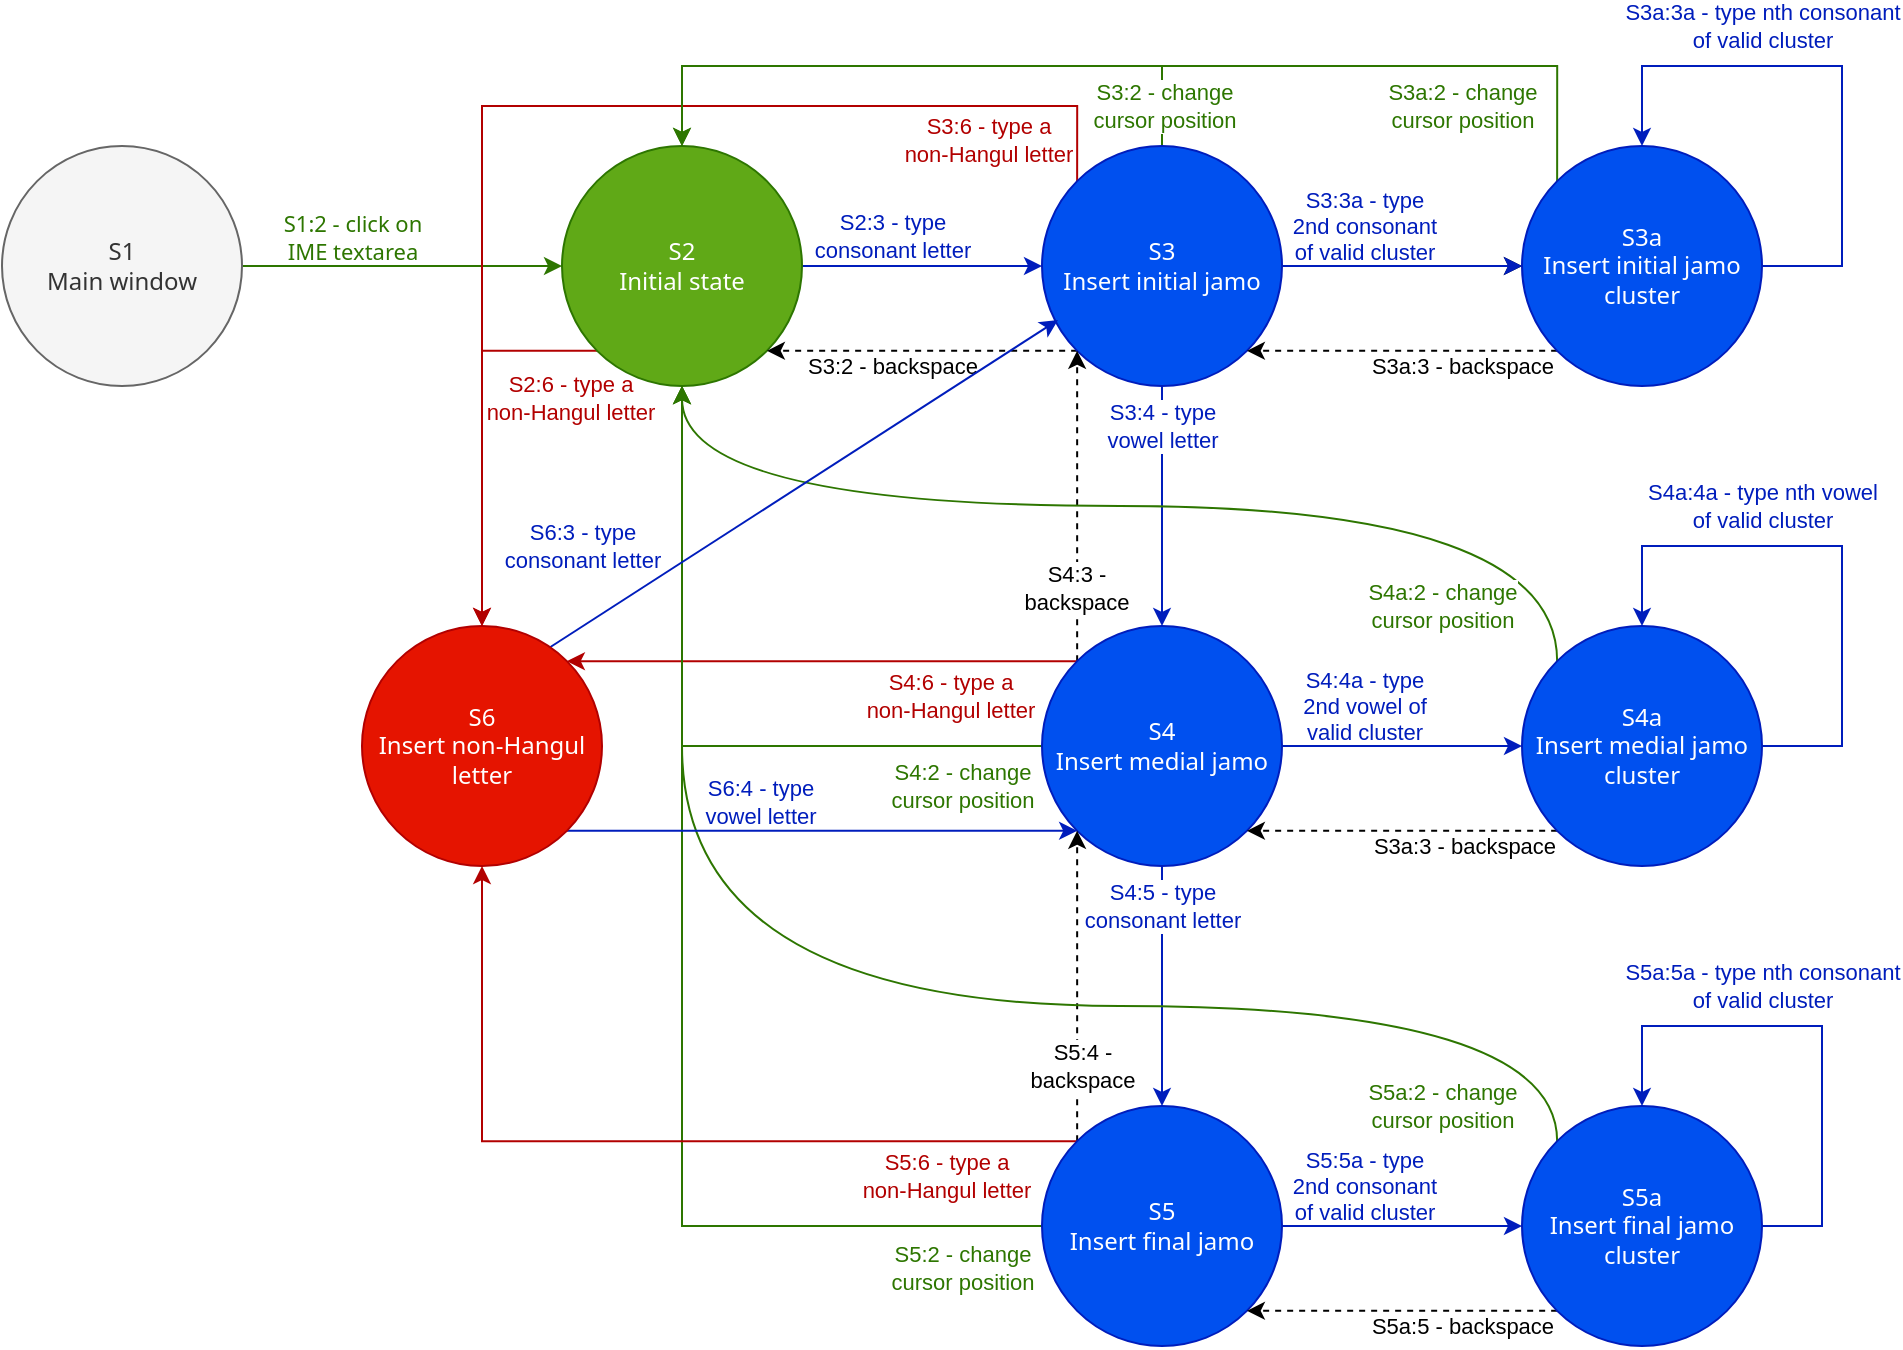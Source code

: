 <mxfile version="14.1.8" type="device"><diagram id="rKb8r46YehMUoEpJIASv" name="Page-1"><mxGraphModel dx="1097" dy="689" grid="1" gridSize="10" guides="1" tooltips="1" connect="1" arrows="1" fold="1" page="1" pageScale="1" pageWidth="850" pageHeight="1100" math="0" shadow="0"><root><mxCell id="0"/><mxCell id="1" parent="0"/><mxCell id="NOtApoGnPJet471CuLLH-6" style="edgeStyle=orthogonalEdgeStyle;rounded=0;orthogonalLoop=1;jettySize=auto;html=1;entryX=0;entryY=0.5;entryDx=0;entryDy=0;fontFamily=Noto Sans;fillColor=#60a917;strokeColor=#2D7600;" parent="1" source="NOtApoGnPJet471CuLLH-1" target="NOtApoGnPJet471CuLLH-2" edge="1"><mxGeometry relative="1" as="geometry"/></mxCell><mxCell id="NOtApoGnPJet471CuLLH-7" value="&lt;div style=&quot;font-size: 11px&quot;&gt;S1:2 - click on&lt;/div&gt;&lt;div style=&quot;font-size: 11px&quot;&gt;IME textarea&lt;/div&gt;" style="edgeLabel;html=1;align=center;verticalAlign=middle;resizable=0;points=[];fontFamily=Noto Sans;fontSize=11;fontColor=#2D7600;" parent="NOtApoGnPJet471CuLLH-6" vertex="1" connectable="0"><mxGeometry x="-0.25" y="-1" relative="1" as="geometry"><mxPoint x="-5.33" y="-16" as="offset"/></mxGeometry></mxCell><mxCell id="NOtApoGnPJet471CuLLH-1" value="&lt;div&gt;S1&lt;/div&gt;&lt;div&gt;Main window&lt;br&gt;&lt;/div&gt;" style="ellipse;whiteSpace=wrap;html=1;fontFamily=Noto Sans;fillColor=#f5f5f5;strokeColor=#666666;fontColor=#333333;" parent="1" vertex="1"><mxGeometry x="120" y="240" width="120" height="120" as="geometry"/></mxCell><mxCell id="g5cSXssEdC2EU0m8cNdf-4" style="edgeStyle=orthogonalEdgeStyle;rounded=0;orthogonalLoop=1;jettySize=auto;html=1;entryX=0;entryY=0.5;entryDx=0;entryDy=0;exitX=1;exitY=0.5;exitDx=0;exitDy=0;fillColor=#0050ef;strokeColor=#001DBC;" parent="1" source="NOtApoGnPJet471CuLLH-2" target="g5cSXssEdC2EU0m8cNdf-1" edge="1"><mxGeometry relative="1" as="geometry"/></mxCell><mxCell id="jqqnnTSpfaEs1xqqQU62-4" style="rounded=0;orthogonalLoop=1;jettySize=auto;html=1;exitX=0;exitY=1;exitDx=0;exitDy=0;entryX=0.5;entryY=0;entryDx=0;entryDy=0;edgeStyle=orthogonalEdgeStyle;fillColor=#e51400;strokeColor=#B20000;fontColor=#B20000;" edge="1" parent="1" source="NOtApoGnPJet471CuLLH-2" target="jqqnnTSpfaEs1xqqQU62-1"><mxGeometry relative="1" as="geometry"><Array as="points"><mxPoint x="360" y="342"/></Array></mxGeometry></mxCell><mxCell id="jqqnnTSpfaEs1xqqQU62-7" value="S2:6 - type a&lt;br&gt;non-Hangul letter" style="edgeLabel;html=1;align=center;verticalAlign=middle;resizable=0;points=[];fontColor=#B20000;" vertex="1" connectable="0" parent="jqqnnTSpfaEs1xqqQU62-4"><mxGeometry x="-0.202" y="-2" relative="1" as="geometry"><mxPoint x="46" y="2.51" as="offset"/></mxGeometry></mxCell><mxCell id="NOtApoGnPJet471CuLLH-2" value="&lt;div&gt;S2&lt;/div&gt;&lt;div&gt;Initial state&lt;br&gt;&lt;/div&gt;" style="ellipse;whiteSpace=wrap;html=1;fontFamily=Noto Sans;fillColor=#60a917;strokeColor=#2D7600;fontColor=#ffffff;" parent="1" vertex="1"><mxGeometry x="400" y="240" width="120" height="120" as="geometry"/></mxCell><mxCell id="g5cSXssEdC2EU0m8cNdf-8" style="edgeStyle=orthogonalEdgeStyle;rounded=0;orthogonalLoop=1;jettySize=auto;html=1;entryX=0.5;entryY=0;entryDx=0;entryDy=0;fontSize=11;fillColor=#0050ef;strokeColor=#001DBC;" parent="1" source="g5cSXssEdC2EU0m8cNdf-1" target="g5cSXssEdC2EU0m8cNdf-2" edge="1"><mxGeometry relative="1" as="geometry"/></mxCell><mxCell id="g5cSXssEdC2EU0m8cNdf-9" value="S3:4 - type&lt;br&gt;vowel letter" style="edgeLabel;html=1;align=center;verticalAlign=middle;resizable=0;points=[];fontSize=11;fontColor=#001DBC;" parent="g5cSXssEdC2EU0m8cNdf-8" vertex="1" connectable="0"><mxGeometry x="0.217" relative="1" as="geometry"><mxPoint y="-53.1" as="offset"/></mxGeometry></mxCell><mxCell id="g5cSXssEdC2EU0m8cNdf-13" style="edgeStyle=orthogonalEdgeStyle;rounded=0;orthogonalLoop=1;jettySize=auto;html=1;entryX=0;entryY=0.5;entryDx=0;entryDy=0;fontSize=11;exitX=1;exitY=0.5;exitDx=0;exitDy=0;" parent="1" source="g5cSXssEdC2EU0m8cNdf-1" target="g5cSXssEdC2EU0m8cNdf-12" edge="1"><mxGeometry relative="1" as="geometry"/></mxCell><mxCell id="g5cSXssEdC2EU0m8cNdf-16" style="edgeStyle=orthogonalEdgeStyle;rounded=0;orthogonalLoop=1;jettySize=auto;html=1;fontSize=11;exitX=0;exitY=1;exitDx=0;exitDy=0;entryX=1;entryY=1;entryDx=0;entryDy=0;dashed=1;" parent="1" source="g5cSXssEdC2EU0m8cNdf-1" target="NOtApoGnPJet471CuLLH-2" edge="1"><mxGeometry relative="1" as="geometry"><mxPoint x="540" y="326" as="targetPoint"/></mxGeometry></mxCell><mxCell id="g5cSXssEdC2EU0m8cNdf-17" value="S3:2 - backspace" style="edgeLabel;html=1;align=center;verticalAlign=middle;resizable=0;points=[];fontSize=11;labelBackgroundColor=none;" parent="g5cSXssEdC2EU0m8cNdf-16" vertex="1" connectable="0"><mxGeometry x="0.262" relative="1" as="geometry"><mxPoint x="4.76" y="7.57" as="offset"/></mxGeometry></mxCell><mxCell id="lQLnOx0DMbVK0Zc87kG1-1" style="edgeStyle=orthogonalEdgeStyle;rounded=0;orthogonalLoop=1;jettySize=auto;html=1;entryX=0.5;entryY=0;entryDx=0;entryDy=0;fillColor=#60a917;strokeColor=#2D7600;" parent="1" source="g5cSXssEdC2EU0m8cNdf-1" target="NOtApoGnPJet471CuLLH-2" edge="1"><mxGeometry relative="1" as="geometry"><Array as="points"><mxPoint x="700" y="200"/><mxPoint x="460" y="200"/></Array></mxGeometry></mxCell><mxCell id="lQLnOx0DMbVK0Zc87kG1-2" value="S3:2 - change&lt;br&gt;cursor position" style="edgeLabel;html=1;align=center;verticalAlign=middle;resizable=0;points=[];labelBackgroundColor=#ffffff;fontColor=#2D7600;" parent="lQLnOx0DMbVK0Zc87kG1-1" vertex="1" connectable="0"><mxGeometry x="-0.236" y="-4" relative="1" as="geometry"><mxPoint x="82.73" y="23.93" as="offset"/></mxGeometry></mxCell><mxCell id="jqqnnTSpfaEs1xqqQU62-10" style="rounded=0;orthogonalLoop=1;jettySize=auto;html=1;exitX=0;exitY=0;exitDx=0;exitDy=0;entryX=0.5;entryY=0;entryDx=0;entryDy=0;fillColor=#e51400;strokeColor=#B20000;edgeStyle=orthogonalEdgeStyle;fontColor=#B20000;" edge="1" parent="1" source="g5cSXssEdC2EU0m8cNdf-1" target="jqqnnTSpfaEs1xqqQU62-1"><mxGeometry relative="1" as="geometry"><Array as="points"><mxPoint x="658" y="220"/><mxPoint x="360" y="220"/></Array></mxGeometry></mxCell><mxCell id="jqqnnTSpfaEs1xqqQU62-11" value="S3:6 - type a&lt;br&gt;non-Hangul letter" style="edgeLabel;html=1;align=center;verticalAlign=middle;resizable=0;points=[];labelBackgroundColor=none;fontColor=#B20000;" vertex="1" connectable="0" parent="jqqnnTSpfaEs1xqqQU62-10"><mxGeometry x="-0.472" y="-2" relative="1" as="geometry"><mxPoint x="74.9" y="18.79" as="offset"/></mxGeometry></mxCell><mxCell id="g5cSXssEdC2EU0m8cNdf-1" value="&lt;div&gt;S3&lt;/div&gt;&lt;div&gt;Insert initial jamo&lt;br&gt;&lt;/div&gt;" style="ellipse;whiteSpace=wrap;html=1;fontFamily=Noto Sans;fillColor=#0050ef;strokeColor=#001DBC;fontColor=#ffffff;" parent="1" vertex="1"><mxGeometry x="640" y="240" width="120" height="120" as="geometry"/></mxCell><mxCell id="g5cSXssEdC2EU0m8cNdf-10" style="edgeStyle=orthogonalEdgeStyle;rounded=0;orthogonalLoop=1;jettySize=auto;html=1;entryX=0.5;entryY=0;entryDx=0;entryDy=0;fontSize=11;fillColor=#0050ef;strokeColor=#001DBC;" parent="1" source="g5cSXssEdC2EU0m8cNdf-2" target="g5cSXssEdC2EU0m8cNdf-3" edge="1"><mxGeometry relative="1" as="geometry"/></mxCell><mxCell id="g5cSXssEdC2EU0m8cNdf-11" value="S4:5 - type&lt;br&gt;consonant letter" style="edgeLabel;html=1;align=center;verticalAlign=middle;resizable=0;points=[];fontSize=11;fontColor=#001DBC;" parent="g5cSXssEdC2EU0m8cNdf-10" vertex="1" connectable="0"><mxGeometry x="-0.267" relative="1" as="geometry"><mxPoint y="-24" as="offset"/></mxGeometry></mxCell><mxCell id="g5cSXssEdC2EU0m8cNdf-20" style="edgeStyle=orthogonalEdgeStyle;rounded=0;orthogonalLoop=1;jettySize=auto;html=1;exitX=0;exitY=0;exitDx=0;exitDy=0;entryX=0;entryY=1;entryDx=0;entryDy=0;fontSize=11;dashed=1;" parent="1" source="g5cSXssEdC2EU0m8cNdf-2" target="g5cSXssEdC2EU0m8cNdf-1" edge="1"><mxGeometry relative="1" as="geometry"/></mxCell><mxCell id="g5cSXssEdC2EU0m8cNdf-21" value="S4:3 -&lt;br&gt;backspace" style="edgeLabel;html=1;align=center;verticalAlign=middle;resizable=0;points=[];fontSize=11;" parent="g5cSXssEdC2EU0m8cNdf-20" vertex="1" connectable="0"><mxGeometry x="0.302" y="1" relative="1" as="geometry"><mxPoint y="63.76" as="offset"/></mxGeometry></mxCell><mxCell id="g5cSXssEdC2EU0m8cNdf-26" style="edgeStyle=orthogonalEdgeStyle;rounded=0;orthogonalLoop=1;jettySize=auto;html=1;entryX=0;entryY=0.5;entryDx=0;entryDy=0;fontSize=11;fillColor=#0050ef;strokeColor=#001DBC;" parent="1" source="g5cSXssEdC2EU0m8cNdf-2" target="g5cSXssEdC2EU0m8cNdf-25" edge="1"><mxGeometry relative="1" as="geometry"/></mxCell><mxCell id="g5cSXssEdC2EU0m8cNdf-28" value="S4:4a - type&lt;br&gt;2nd vowel of&lt;br&gt;valid cluster" style="edgeLabel;html=1;align=center;verticalAlign=middle;resizable=0;points=[];fontSize=11;labelBackgroundColor=none;fontColor=#001DBC;" parent="g5cSXssEdC2EU0m8cNdf-26" vertex="1" connectable="0"><mxGeometry x="-0.304" y="1" relative="1" as="geometry"><mxPoint x="-1.33" y="-19" as="offset"/></mxGeometry></mxCell><mxCell id="zlm8R96Ni3rnyW1kGE94-1" style="edgeStyle=orthogonalEdgeStyle;rounded=0;orthogonalLoop=1;jettySize=auto;html=1;entryX=0.5;entryY=1;entryDx=0;entryDy=0;fillColor=#60a917;strokeColor=#2D7600;" parent="1" source="g5cSXssEdC2EU0m8cNdf-2" target="NOtApoGnPJet471CuLLH-2" edge="1"><mxGeometry relative="1" as="geometry"/></mxCell><mxCell id="zlm8R96Ni3rnyW1kGE94-4" value="S4:2 - change&lt;br&gt;cursor position" style="edgeLabel;html=1;align=center;verticalAlign=middle;resizable=0;points=[];fontColor=#2D7600;" parent="zlm8R96Ni3rnyW1kGE94-1" vertex="1" connectable="0"><mxGeometry x="-0.393" y="-3" relative="1" as="geometry"><mxPoint x="69.33" y="22.93" as="offset"/></mxGeometry></mxCell><mxCell id="jqqnnTSpfaEs1xqqQU62-5" style="edgeStyle=none;rounded=0;orthogonalLoop=1;jettySize=auto;html=1;exitX=0;exitY=0;exitDx=0;exitDy=0;entryX=1;entryY=0;entryDx=0;entryDy=0;fillColor=#e51400;strokeColor=#B20000;fontColor=#B20000;" edge="1" parent="1" source="g5cSXssEdC2EU0m8cNdf-2" target="jqqnnTSpfaEs1xqqQU62-1"><mxGeometry relative="1" as="geometry"/></mxCell><mxCell id="jqqnnTSpfaEs1xqqQU62-6" value="&lt;span&gt;S4:6 - type a&lt;br&gt;&lt;/span&gt;&lt;span&gt;non-Hangul letter&lt;/span&gt;" style="edgeLabel;html=1;align=center;verticalAlign=middle;resizable=0;points=[];labelBackgroundColor=none;fontColor=#B20000;" vertex="1" connectable="0" parent="jqqnnTSpfaEs1xqqQU62-5"><mxGeometry x="-0.214" y="3" relative="1" as="geometry"><mxPoint x="36.71" y="14.57" as="offset"/></mxGeometry></mxCell><mxCell id="g5cSXssEdC2EU0m8cNdf-2" value="&lt;div&gt;S4&lt;/div&gt;&lt;div&gt;Insert medial jamo&lt;br&gt;&lt;/div&gt;" style="ellipse;whiteSpace=wrap;html=1;fontFamily=Noto Sans;fillColor=#0050ef;strokeColor=#001DBC;fontColor=#ffffff;" parent="1" vertex="1"><mxGeometry x="640" y="480" width="120" height="120" as="geometry"/></mxCell><mxCell id="zlm8R96Ni3rnyW1kGE94-7" style="edgeStyle=orthogonalEdgeStyle;rounded=0;orthogonalLoop=1;jettySize=auto;html=1;fillColor=#60a917;strokeColor=#2D7600;" parent="1" source="g5cSXssEdC2EU0m8cNdf-3" target="NOtApoGnPJet471CuLLH-2" edge="1"><mxGeometry relative="1" as="geometry"><mxPoint x="520" y="780" as="targetPoint"/></mxGeometry></mxCell><mxCell id="zlm8R96Ni3rnyW1kGE94-8" value="S5:2 - change&lt;br&gt;cursor position" style="edgeLabel;html=1;align=center;verticalAlign=middle;resizable=0;points=[];labelBackgroundColor=none;fontColor=#2D7600;" parent="zlm8R96Ni3rnyW1kGE94-7" vertex="1" connectable="0"><mxGeometry x="0.244" y="-9" relative="1" as="geometry"><mxPoint x="131" y="213.27" as="offset"/></mxGeometry></mxCell><mxCell id="zlm8R96Ni3rnyW1kGE94-10" style="edgeStyle=orthogonalEdgeStyle;rounded=0;orthogonalLoop=1;jettySize=auto;html=1;entryX=0;entryY=0.5;entryDx=0;entryDy=0;fillColor=#0050ef;strokeColor=#001DBC;" parent="1" source="g5cSXssEdC2EU0m8cNdf-3" target="zlm8R96Ni3rnyW1kGE94-9" edge="1"><mxGeometry relative="1" as="geometry"/></mxCell><mxCell id="zlm8R96Ni3rnyW1kGE94-11" value="S5:5a - type&lt;br&gt;2nd consonant&lt;br&gt;of valid cluster" style="edgeLabel;html=1;align=center;verticalAlign=middle;resizable=0;points=[];labelBackgroundColor=none;fontColor=#001DBC;" parent="zlm8R96Ni3rnyW1kGE94-10" vertex="1" connectable="0"><mxGeometry x="0.2" y="5" relative="1" as="geometry"><mxPoint x="-31.43" y="-15" as="offset"/></mxGeometry></mxCell><mxCell id="zlm8R96Ni3rnyW1kGE94-12" style="edgeStyle=orthogonalEdgeStyle;rounded=0;orthogonalLoop=1;jettySize=auto;html=1;exitX=0;exitY=0;exitDx=0;exitDy=0;entryX=0;entryY=1;entryDx=0;entryDy=0;dashed=1;" parent="1" source="g5cSXssEdC2EU0m8cNdf-3" target="g5cSXssEdC2EU0m8cNdf-2" edge="1"><mxGeometry relative="1" as="geometry"/></mxCell><mxCell id="zlm8R96Ni3rnyW1kGE94-14" value="S5:4 -&lt;br&gt;backspace" style="edgeLabel;html=1;align=center;verticalAlign=middle;resizable=0;points=[];" parent="zlm8R96Ni3rnyW1kGE94-12" vertex="1" connectable="0"><mxGeometry x="-0.294" y="-2" relative="1" as="geometry"><mxPoint y="17.09" as="offset"/></mxGeometry></mxCell><mxCell id="jqqnnTSpfaEs1xqqQU62-2" style="edgeStyle=orthogonalEdgeStyle;rounded=0;orthogonalLoop=1;jettySize=auto;html=1;exitX=0;exitY=0;exitDx=0;exitDy=0;fillColor=#e51400;strokeColor=#B20000;" edge="1" parent="1" source="g5cSXssEdC2EU0m8cNdf-3" target="jqqnnTSpfaEs1xqqQU62-1"><mxGeometry relative="1" as="geometry"/></mxCell><mxCell id="jqqnnTSpfaEs1xqqQU62-3" value="&lt;span&gt;S5:6 - type a&lt;br&gt;&lt;/span&gt;&lt;span&gt;non-Hangul letter&lt;/span&gt;" style="edgeLabel;html=1;align=center;verticalAlign=middle;resizable=0;points=[];labelBackgroundColor=none;fontColor=#B20000;" vertex="1" connectable="0" parent="jqqnnTSpfaEs1xqqQU62-2"><mxGeometry x="-0.701" y="5" relative="1" as="geometry"><mxPoint x="-0.43" y="12.58" as="offset"/></mxGeometry></mxCell><mxCell id="g5cSXssEdC2EU0m8cNdf-3" value="&lt;div&gt;S5&lt;/div&gt;&lt;div&gt;Insert final jamo&lt;br&gt;&lt;/div&gt;" style="ellipse;whiteSpace=wrap;html=1;fontFamily=Noto Sans;fillColor=#0050ef;strokeColor=#001DBC;fontColor=#ffffff;" parent="1" vertex="1"><mxGeometry x="640" y="720" width="120" height="120" as="geometry"/></mxCell><mxCell id="g5cSXssEdC2EU0m8cNdf-5" value="S2:3 - type&lt;br&gt;consonant letter" style="text;html=1;align=center;verticalAlign=middle;resizable=0;points=[];autosize=1;fontSize=11;fontColor=#001DBC;" parent="1" vertex="1"><mxGeometry x="520" y="270" width="90" height="30" as="geometry"/></mxCell><mxCell id="g5cSXssEdC2EU0m8cNdf-18" style="edgeStyle=orthogonalEdgeStyle;rounded=0;orthogonalLoop=1;jettySize=auto;html=1;entryX=1;entryY=1;entryDx=0;entryDy=0;fontSize=11;exitX=0;exitY=1;exitDx=0;exitDy=0;dashed=1;" parent="1" source="g5cSXssEdC2EU0m8cNdf-12" target="g5cSXssEdC2EU0m8cNdf-1" edge="1"><mxGeometry relative="1" as="geometry"><mxPoint x="882" y="323" as="sourcePoint"/></mxGeometry></mxCell><mxCell id="g5cSXssEdC2EU0m8cNdf-19" value="S3a:3 - backspace" style="edgeLabel;html=1;align=center;verticalAlign=middle;resizable=0;points=[];fontSize=11;labelBackgroundColor=none;" parent="g5cSXssEdC2EU0m8cNdf-18" vertex="1" connectable="0"><mxGeometry x="0.185" y="-1" relative="1" as="geometry"><mxPoint x="44.43" y="8.21" as="offset"/></mxGeometry></mxCell><mxCell id="g5cSXssEdC2EU0m8cNdf-23" style="edgeStyle=orthogonalEdgeStyle;rounded=0;orthogonalLoop=1;jettySize=auto;html=1;fontSize=11;exitX=1;exitY=0.5;exitDx=0;exitDy=0;entryX=0.5;entryY=0;entryDx=0;entryDy=0;fillColor=#0050ef;strokeColor=#001DBC;" parent="1" source="g5cSXssEdC2EU0m8cNdf-12" target="g5cSXssEdC2EU0m8cNdf-12" edge="1"><mxGeometry relative="1" as="geometry"><mxPoint x="880" y="160" as="targetPoint"/><mxPoint x="1030" y="340" as="sourcePoint"/><Array as="points"><mxPoint x="1040" y="300"/><mxPoint x="1040" y="200"/><mxPoint x="940" y="200"/></Array></mxGeometry></mxCell><mxCell id="g5cSXssEdC2EU0m8cNdf-24" value="S3a:3a - type nth consonant&lt;br&gt;of valid cluster" style="edgeLabel;html=1;align=center;verticalAlign=middle;resizable=0;points=[];fontSize=11;labelBackgroundColor=none;fontColor=#001DBC;" parent="g5cSXssEdC2EU0m8cNdf-23" vertex="1" connectable="0"><mxGeometry x="-0.155" y="-3" relative="1" as="geometry"><mxPoint x="-43.03" y="-42.14" as="offset"/></mxGeometry></mxCell><mxCell id="lQLnOx0DMbVK0Zc87kG1-3" style="edgeStyle=orthogonalEdgeStyle;rounded=0;orthogonalLoop=1;jettySize=auto;html=1;exitX=0;exitY=0;exitDx=0;exitDy=0;entryX=0.5;entryY=0;entryDx=0;entryDy=0;fillColor=#60a917;strokeColor=#2D7600;" parent="1" source="g5cSXssEdC2EU0m8cNdf-12" target="NOtApoGnPJet471CuLLH-2" edge="1"><mxGeometry relative="1" as="geometry"><Array as="points"><mxPoint x="898" y="200"/><mxPoint x="460" y="200"/></Array></mxGeometry></mxCell><mxCell id="lQLnOx0DMbVK0Zc87kG1-4" value="S3a:2 - change&lt;br&gt;cursor position" style="edgeLabel;html=1;align=center;verticalAlign=middle;resizable=0;points=[];fontColor=#2D7600;" parent="lQLnOx0DMbVK0Zc87kG1-3" vertex="1" connectable="0"><mxGeometry x="-0.367" y="-12" relative="1" as="geometry"><mxPoint x="64.23" y="31.93" as="offset"/></mxGeometry></mxCell><mxCell id="g5cSXssEdC2EU0m8cNdf-12" value="&lt;div&gt;S3a&lt;/div&gt;&lt;div&gt;Insert initial jamo cluster&lt;br&gt;&lt;/div&gt;" style="ellipse;whiteSpace=wrap;html=1;fontFamily=Noto Sans;fillColor=#0050ef;strokeColor=#001DBC;fontColor=#ffffff;" parent="1" vertex="1"><mxGeometry x="880" y="240" width="120" height="120" as="geometry"/></mxCell><mxCell id="g5cSXssEdC2EU0m8cNdf-27" style="edgeStyle=orthogonalEdgeStyle;rounded=0;orthogonalLoop=1;jettySize=auto;html=1;exitX=0;exitY=1;exitDx=0;exitDy=0;entryX=1;entryY=1;entryDx=0;entryDy=0;fontSize=11;dashed=1;" parent="1" source="g5cSXssEdC2EU0m8cNdf-25" target="g5cSXssEdC2EU0m8cNdf-2" edge="1"><mxGeometry relative="1" as="geometry"/></mxCell><mxCell id="g5cSXssEdC2EU0m8cNdf-29" value="S3a:3 - backspace" style="edgeLabel;html=1;align=center;verticalAlign=middle;resizable=0;points=[];fontSize=11;" parent="g5cSXssEdC2EU0m8cNdf-27" vertex="1" connectable="0"><mxGeometry x="0.315" relative="1" as="geometry"><mxPoint x="55.09" y="7.57" as="offset"/></mxGeometry></mxCell><mxCell id="g5cSXssEdC2EU0m8cNdf-30" style="edgeStyle=orthogonalEdgeStyle;rounded=0;orthogonalLoop=1;jettySize=auto;html=1;fontSize=11;exitX=1;exitY=0.5;exitDx=0;exitDy=0;entryX=0.5;entryY=0;entryDx=0;entryDy=0;fillColor=#0050ef;strokeColor=#001DBC;" parent="1" source="g5cSXssEdC2EU0m8cNdf-25" target="g5cSXssEdC2EU0m8cNdf-25" edge="1"><mxGeometry relative="1" as="geometry"><mxPoint x="910" y="440" as="targetPoint"/><Array as="points"><mxPoint x="1040" y="540"/><mxPoint x="1040" y="440"/><mxPoint x="940" y="440"/></Array></mxGeometry></mxCell><mxCell id="zlm8R96Ni3rnyW1kGE94-5" value="S4a:4a - type nth vowel&lt;br&gt;of valid cluster" style="edgeLabel;html=1;align=center;verticalAlign=middle;resizable=0;points=[];fontColor=#001DBC;" parent="g5cSXssEdC2EU0m8cNdf-30" vertex="1" connectable="0"><mxGeometry x="0.515" y="-9" relative="1" as="geometry"><mxPoint x="32" y="-11.07" as="offset"/></mxGeometry></mxCell><mxCell id="zlm8R96Ni3rnyW1kGE94-2" style="edgeStyle=orthogonalEdgeStyle;rounded=0;orthogonalLoop=1;jettySize=auto;html=1;exitX=0;exitY=0;exitDx=0;exitDy=0;entryX=0.5;entryY=1;entryDx=0;entryDy=0;fillColor=#60a917;strokeColor=#2D7600;curved=1;" parent="1" source="g5cSXssEdC2EU0m8cNdf-25" target="NOtApoGnPJet471CuLLH-2" edge="1"><mxGeometry relative="1" as="geometry"><Array as="points"><mxPoint x="898" y="420"/><mxPoint x="460" y="420"/></Array></mxGeometry></mxCell><mxCell id="zlm8R96Ni3rnyW1kGE94-3" value="S4a:2 - change&lt;br&gt;cursor position" style="edgeLabel;html=1;align=center;verticalAlign=middle;resizable=0;points=[];fontColor=#2D7600;" parent="zlm8R96Ni3rnyW1kGE94-2" vertex="1" connectable="0"><mxGeometry x="0.49" y="6" relative="1" as="geometry"><mxPoint x="293.32" y="43.95" as="offset"/></mxGeometry></mxCell><mxCell id="g5cSXssEdC2EU0m8cNdf-25" value="&lt;div&gt;S4a&lt;/div&gt;&lt;div&gt;Insert medial jamo cluster&lt;br&gt;&lt;/div&gt;" style="ellipse;whiteSpace=wrap;html=1;fontFamily=Noto Sans;fillColor=#0050ef;strokeColor=#001DBC;fontColor=#ffffff;" parent="1" vertex="1"><mxGeometry x="880" y="480" width="120" height="120" as="geometry"/></mxCell><mxCell id="zlm8R96Ni3rnyW1kGE94-15" style="edgeStyle=orthogonalEdgeStyle;rounded=0;orthogonalLoop=1;jettySize=auto;html=1;exitX=1;exitY=0.5;exitDx=0;exitDy=0;entryX=0.5;entryY=0;entryDx=0;entryDy=0;fillColor=#0050ef;strokeColor=#001DBC;" parent="1" source="zlm8R96Ni3rnyW1kGE94-9" target="zlm8R96Ni3rnyW1kGE94-9" edge="1"><mxGeometry relative="1" as="geometry"><mxPoint x="980" y="670" as="targetPoint"/><Array as="points"><mxPoint x="1030" y="780"/><mxPoint x="1030" y="680"/><mxPoint x="940" y="680"/></Array></mxGeometry></mxCell><mxCell id="zlm8R96Ni3rnyW1kGE94-16" value="S5a:5a - type nth consonant&lt;br&gt;of valid cluster" style="edgeLabel;html=1;align=center;verticalAlign=middle;resizable=0;points=[];fontColor=#001DBC;" parent="zlm8R96Ni3rnyW1kGE94-15" vertex="1" connectable="0"><mxGeometry x="0.108" y="-9" relative="1" as="geometry"><mxPoint x="-16" y="-11.07" as="offset"/></mxGeometry></mxCell><mxCell id="zlm8R96Ni3rnyW1kGE94-17" style="edgeStyle=orthogonalEdgeStyle;rounded=0;orthogonalLoop=1;jettySize=auto;html=1;exitX=0;exitY=1;exitDx=0;exitDy=0;entryX=1;entryY=1;entryDx=0;entryDy=0;dashed=1;" parent="1" source="zlm8R96Ni3rnyW1kGE94-9" target="g5cSXssEdC2EU0m8cNdf-3" edge="1"><mxGeometry relative="1" as="geometry"/></mxCell><mxCell id="zlm8R96Ni3rnyW1kGE94-18" value="S5a:5 - backspace" style="edgeLabel;html=1;align=center;verticalAlign=middle;resizable=0;points=[];" parent="zlm8R96Ni3rnyW1kGE94-17" vertex="1" connectable="0"><mxGeometry x="0.275" y="2" relative="1" as="geometry"><mxPoint x="51.09" y="5.57" as="offset"/></mxGeometry></mxCell><mxCell id="zlm8R96Ni3rnyW1kGE94-20" style="edgeStyle=orthogonalEdgeStyle;rounded=0;orthogonalLoop=1;jettySize=auto;html=1;exitX=0;exitY=0;exitDx=0;exitDy=0;fillColor=#60a917;strokeColor=#2D7600;curved=1;endArrow=none;endFill=0;" parent="1" source="zlm8R96Ni3rnyW1kGE94-9" edge="1"><mxGeometry relative="1" as="geometry"><Array as="points"><mxPoint x="898" y="670"/><mxPoint x="460" y="670"/></Array><mxPoint x="460" y="540" as="targetPoint"/></mxGeometry></mxCell><mxCell id="zlm8R96Ni3rnyW1kGE94-21" value="S5a:2 - change&lt;br&gt;cursor position" style="edgeLabel;html=1;align=center;verticalAlign=middle;resizable=0;points=[];fontColor=#2D7600;" parent="zlm8R96Ni3rnyW1kGE94-20" vertex="1" connectable="0"><mxGeometry x="-0.87" y="9" relative="1" as="geometry"><mxPoint x="-48.58" y="23.48" as="offset"/></mxGeometry></mxCell><mxCell id="zlm8R96Ni3rnyW1kGE94-9" value="&lt;div&gt;S5a&lt;/div&gt;&lt;div&gt;Insert final jamo cluster&lt;br&gt;&lt;/div&gt;" style="ellipse;whiteSpace=wrap;html=1;fontFamily=Noto Sans;fillColor=#0050ef;strokeColor=#001DBC;fontColor=#ffffff;" parent="1" vertex="1"><mxGeometry x="880" y="720" width="120" height="120" as="geometry"/></mxCell><mxCell id="jqqnnTSpfaEs1xqqQU62-12" style="rounded=0;orthogonalLoop=1;jettySize=auto;html=1;exitX=0.769;exitY=0.098;exitDx=0;exitDy=0;endArrow=classic;endFill=1;fontColor=#001DBC;strokeColor=#001DBC;exitPerimeter=0;" edge="1" parent="1" source="jqqnnTSpfaEs1xqqQU62-1"><mxGeometry relative="1" as="geometry"><mxPoint x="648" y="327" as="targetPoint"/></mxGeometry></mxCell><mxCell id="jqqnnTSpfaEs1xqqQU62-13" value="S6:3 - type&lt;br&gt;consonant letter" style="edgeLabel;html=1;align=center;verticalAlign=middle;resizable=0;points=[];fontColor=#001DBC;" vertex="1" connectable="0" parent="jqqnnTSpfaEs1xqqQU62-12"><mxGeometry x="-0.745" y="-2" relative="1" as="geometry"><mxPoint x="-16.15" y="-32.32" as="offset"/></mxGeometry></mxCell><mxCell id="jqqnnTSpfaEs1xqqQU62-14" style="edgeStyle=none;rounded=0;orthogonalLoop=1;jettySize=auto;html=1;exitX=1;exitY=1;exitDx=0;exitDy=0;entryX=0;entryY=1;entryDx=0;entryDy=0;endArrow=classic;endFill=1;strokeColor=#001DBC;fontColor=#001DBC;" edge="1" parent="1" source="jqqnnTSpfaEs1xqqQU62-1" target="g5cSXssEdC2EU0m8cNdf-2"><mxGeometry relative="1" as="geometry"/></mxCell><mxCell id="jqqnnTSpfaEs1xqqQU62-15" value="S6:4 - type&lt;br&gt;vowel letter" style="edgeLabel;html=1;align=center;verticalAlign=middle;resizable=0;points=[];fontColor=#001DBC;labelBackgroundColor=none;" vertex="1" connectable="0" parent="jqqnnTSpfaEs1xqqQU62-14"><mxGeometry x="-0.277" relative="1" as="geometry"><mxPoint x="4.21" y="-14.43" as="offset"/></mxGeometry></mxCell><mxCell id="jqqnnTSpfaEs1xqqQU62-1" value="&lt;div&gt;S6&lt;/div&gt;&lt;div&gt;Insert non-Hangul letter&lt;br&gt;&lt;/div&gt;" style="ellipse;whiteSpace=wrap;html=1;fontFamily=Noto Sans;fillColor=#e51400;strokeColor=#B20000;fontColor=#ffffff;" vertex="1" parent="1"><mxGeometry x="300" y="480" width="120" height="120" as="geometry"/></mxCell><mxCell id="jqqnnTSpfaEs1xqqQU62-8" style="edgeStyle=orthogonalEdgeStyle;rounded=0;orthogonalLoop=1;jettySize=auto;html=1;entryX=0;entryY=0.5;entryDx=0;entryDy=0;fontSize=11;exitX=1;exitY=0.5;exitDx=0;exitDy=0;fillColor=#0050ef;strokeColor=#001DBC;" edge="1" parent="1"><mxGeometry relative="1" as="geometry"><mxPoint x="760" y="300" as="sourcePoint"/><mxPoint x="880.0" y="300" as="targetPoint"/></mxGeometry></mxCell><mxCell id="jqqnnTSpfaEs1xqqQU62-9" value="S3:3a - type&lt;br&gt;2nd consonant&lt;br&gt;of valid cluster" style="edgeLabel;html=1;align=center;verticalAlign=middle;resizable=0;points=[];fontSize=11;labelBackgroundColor=none;fontColor=#001DBC;" vertex="1" connectable="0" parent="jqqnnTSpfaEs1xqqQU62-8"><mxGeometry x="-0.233" y="3" relative="1" as="geometry"><mxPoint x="-5.71" y="-17" as="offset"/></mxGeometry></mxCell></root></mxGraphModel></diagram></mxfile>